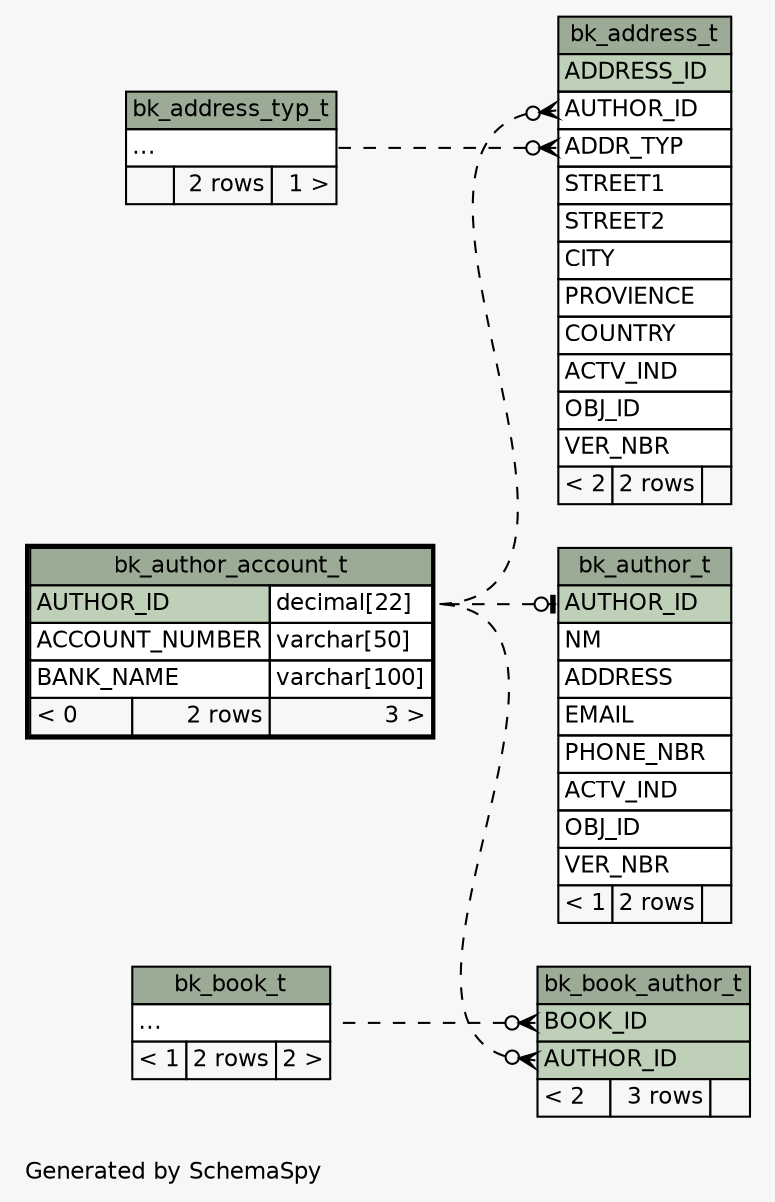 // dot 2.28.0 on Mac OS X 10.7.2
// SchemaSpy rev 590
digraph "impliedTwoDegreesRelationshipsDiagram" {
  graph [
    rankdir="RL"
    bgcolor="#f7f7f7"
    label="\nGenerated by SchemaSpy"
    labeljust="l"
    nodesep="0.18"
    ranksep="0.46"
    fontname="Helvetica"
    fontsize="11"
  ];
  node [
    fontname="Helvetica"
    fontsize="11"
    shape="plaintext"
  ];
  edge [
    arrowsize="0.8"
  ];
  "bk_address_t":"ADDR_TYP":w -> "bk_address_typ_t":"elipses":e [arrowhead=none dir=back arrowtail=crowodot style=dashed];
  "bk_address_t":"AUTHOR_ID":w -> "bk_author_account_t":"AUTHOR_ID.type":e [arrowhead=none dir=back arrowtail=crowodot style=dashed];
  "bk_author_t":"AUTHOR_ID":w -> "bk_author_account_t":"AUTHOR_ID.type":e [arrowhead=none dir=back arrowtail=teeodot style=dashed];
  "bk_book_author_t":"AUTHOR_ID":w -> "bk_author_account_t":"AUTHOR_ID.type":e [arrowhead=none dir=back arrowtail=crowodot style=dashed];
  "bk_book_author_t":"BOOK_ID":w -> "bk_book_t":"elipses":e [arrowhead=none dir=back arrowtail=crowodot style=dashed];
  "bk_address_t" [
    label=<
    <TABLE BORDER="0" CELLBORDER="1" CELLSPACING="0" BGCOLOR="#ffffff">
      <TR><TD COLSPAN="3" BGCOLOR="#9bab96" ALIGN="CENTER">bk_address_t</TD></TR>
      <TR><TD PORT="ADDRESS_ID" COLSPAN="3" BGCOLOR="#bed1b8" ALIGN="LEFT">ADDRESS_ID</TD></TR>
      <TR><TD PORT="AUTHOR_ID" COLSPAN="3" ALIGN="LEFT">AUTHOR_ID</TD></TR>
      <TR><TD PORT="ADDR_TYP" COLSPAN="3" ALIGN="LEFT">ADDR_TYP</TD></TR>
      <TR><TD PORT="STREET1" COLSPAN="3" ALIGN="LEFT">STREET1</TD></TR>
      <TR><TD PORT="STREET2" COLSPAN="3" ALIGN="LEFT">STREET2</TD></TR>
      <TR><TD PORT="CITY" COLSPAN="3" ALIGN="LEFT">CITY</TD></TR>
      <TR><TD PORT="PROVIENCE" COLSPAN="3" ALIGN="LEFT">PROVIENCE</TD></TR>
      <TR><TD PORT="COUNTRY" COLSPAN="3" ALIGN="LEFT">COUNTRY</TD></TR>
      <TR><TD PORT="ACTV_IND" COLSPAN="3" ALIGN="LEFT">ACTV_IND</TD></TR>
      <TR><TD PORT="OBJ_ID" COLSPAN="3" ALIGN="LEFT">OBJ_ID</TD></TR>
      <TR><TD PORT="VER_NBR" COLSPAN="3" ALIGN="LEFT">VER_NBR</TD></TR>
      <TR><TD ALIGN="LEFT" BGCOLOR="#f7f7f7">&lt; 2</TD><TD ALIGN="RIGHT" BGCOLOR="#f7f7f7">2 rows</TD><TD ALIGN="RIGHT" BGCOLOR="#f7f7f7">  </TD></TR>
    </TABLE>>
    URL="bk_address_t.html"
    tooltip="bk_address_t"
  ];
  "bk_address_typ_t" [
    label=<
    <TABLE BORDER="0" CELLBORDER="1" CELLSPACING="0" BGCOLOR="#ffffff">
      <TR><TD COLSPAN="3" BGCOLOR="#9bab96" ALIGN="CENTER">bk_address_typ_t</TD></TR>
      <TR><TD PORT="elipses" COLSPAN="3" ALIGN="LEFT">...</TD></TR>
      <TR><TD ALIGN="LEFT" BGCOLOR="#f7f7f7">  </TD><TD ALIGN="RIGHT" BGCOLOR="#f7f7f7">2 rows</TD><TD ALIGN="RIGHT" BGCOLOR="#f7f7f7">1 &gt;</TD></TR>
    </TABLE>>
    URL="bk_address_typ_t.html"
    tooltip="bk_address_typ_t"
  ];
  "bk_author_account_t" [
    label=<
    <TABLE BORDER="2" CELLBORDER="1" CELLSPACING="0" BGCOLOR="#ffffff">
      <TR><TD COLSPAN="3" BGCOLOR="#9bab96" ALIGN="CENTER">bk_author_account_t</TD></TR>
      <TR><TD PORT="AUTHOR_ID" COLSPAN="2" BGCOLOR="#bed1b8" ALIGN="LEFT">AUTHOR_ID</TD><TD PORT="AUTHOR_ID.type" ALIGN="LEFT">decimal[22]</TD></TR>
      <TR><TD PORT="ACCOUNT_NUMBER" COLSPAN="2" ALIGN="LEFT">ACCOUNT_NUMBER</TD><TD PORT="ACCOUNT_NUMBER.type" ALIGN="LEFT">varchar[50]</TD></TR>
      <TR><TD PORT="BANK_NAME" COLSPAN="2" ALIGN="LEFT">BANK_NAME</TD><TD PORT="BANK_NAME.type" ALIGN="LEFT">varchar[100]</TD></TR>
      <TR><TD ALIGN="LEFT" BGCOLOR="#f7f7f7">&lt; 0</TD><TD ALIGN="RIGHT" BGCOLOR="#f7f7f7">2 rows</TD><TD ALIGN="RIGHT" BGCOLOR="#f7f7f7">3 &gt;</TD></TR>
    </TABLE>>
    URL="bk_author_account_t.html"
    tooltip="bk_author_account_t"
  ];
  "bk_author_t" [
    label=<
    <TABLE BORDER="0" CELLBORDER="1" CELLSPACING="0" BGCOLOR="#ffffff">
      <TR><TD COLSPAN="3" BGCOLOR="#9bab96" ALIGN="CENTER">bk_author_t</TD></TR>
      <TR><TD PORT="AUTHOR_ID" COLSPAN="3" BGCOLOR="#bed1b8" ALIGN="LEFT">AUTHOR_ID</TD></TR>
      <TR><TD PORT="NM" COLSPAN="3" ALIGN="LEFT">NM</TD></TR>
      <TR><TD PORT="ADDRESS" COLSPAN="3" ALIGN="LEFT">ADDRESS</TD></TR>
      <TR><TD PORT="EMAIL" COLSPAN="3" ALIGN="LEFT">EMAIL</TD></TR>
      <TR><TD PORT="PHONE_NBR" COLSPAN="3" ALIGN="LEFT">PHONE_NBR</TD></TR>
      <TR><TD PORT="ACTV_IND" COLSPAN="3" ALIGN="LEFT">ACTV_IND</TD></TR>
      <TR><TD PORT="OBJ_ID" COLSPAN="3" ALIGN="LEFT">OBJ_ID</TD></TR>
      <TR><TD PORT="VER_NBR" COLSPAN="3" ALIGN="LEFT">VER_NBR</TD></TR>
      <TR><TD ALIGN="LEFT" BGCOLOR="#f7f7f7">&lt; 1</TD><TD ALIGN="RIGHT" BGCOLOR="#f7f7f7">2 rows</TD><TD ALIGN="RIGHT" BGCOLOR="#f7f7f7">  </TD></TR>
    </TABLE>>
    URL="bk_author_t.html"
    tooltip="bk_author_t"
  ];
  "bk_book_author_t" [
    label=<
    <TABLE BORDER="0" CELLBORDER="1" CELLSPACING="0" BGCOLOR="#ffffff">
      <TR><TD COLSPAN="3" BGCOLOR="#9bab96" ALIGN="CENTER">bk_book_author_t</TD></TR>
      <TR><TD PORT="BOOK_ID" COLSPAN="3" BGCOLOR="#bed1b8" ALIGN="LEFT">BOOK_ID</TD></TR>
      <TR><TD PORT="AUTHOR_ID" COLSPAN="3" BGCOLOR="#bed1b8" ALIGN="LEFT">AUTHOR_ID</TD></TR>
      <TR><TD ALIGN="LEFT" BGCOLOR="#f7f7f7">&lt; 2</TD><TD ALIGN="RIGHT" BGCOLOR="#f7f7f7">3 rows</TD><TD ALIGN="RIGHT" BGCOLOR="#f7f7f7">  </TD></TR>
    </TABLE>>
    URL="bk_book_author_t.html"
    tooltip="bk_book_author_t"
  ];
  "bk_book_t" [
    label=<
    <TABLE BORDER="0" CELLBORDER="1" CELLSPACING="0" BGCOLOR="#ffffff">
      <TR><TD COLSPAN="3" BGCOLOR="#9bab96" ALIGN="CENTER">bk_book_t</TD></TR>
      <TR><TD PORT="elipses" COLSPAN="3" ALIGN="LEFT">...</TD></TR>
      <TR><TD ALIGN="LEFT" BGCOLOR="#f7f7f7">&lt; 1</TD><TD ALIGN="RIGHT" BGCOLOR="#f7f7f7">2 rows</TD><TD ALIGN="RIGHT" BGCOLOR="#f7f7f7">2 &gt;</TD></TR>
    </TABLE>>
    URL="bk_book_t.html"
    tooltip="bk_book_t"
  ];
}
